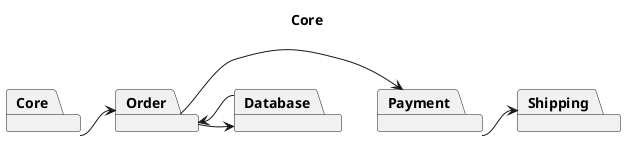 @startuml package
title Core
package Core
package Order
package Payment
package Shipping
package Database
Core -> Order
Order -> Payment
Order -> Database
Database -> Order
Payment -> Shipping
@enduml 